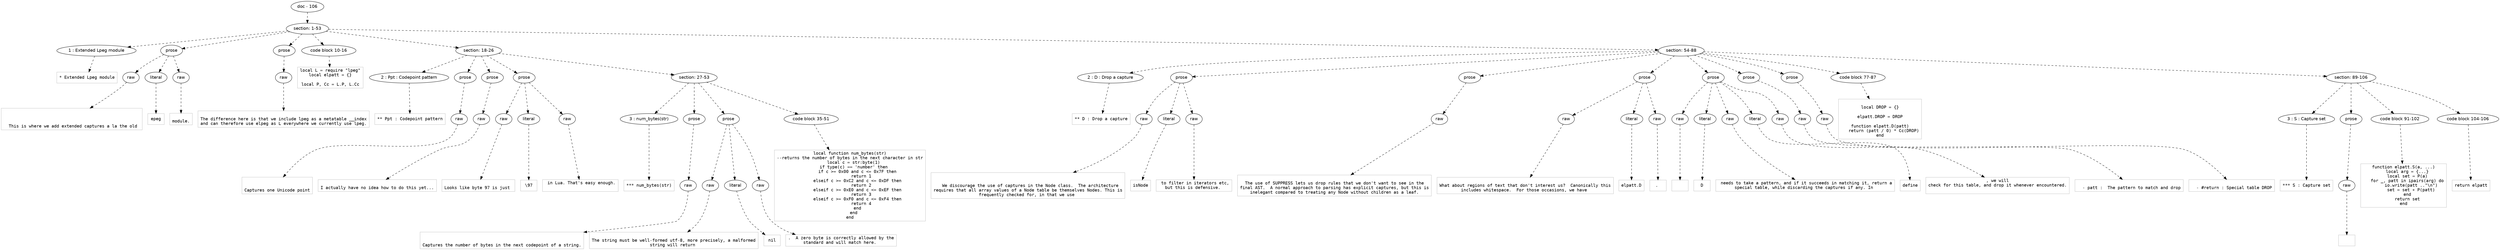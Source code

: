 digraph hierarchy {

node [fontname=Helvetica]
edge [style=dashed]

doc_0 [label="doc - 106"]


doc_0 -> { section_1}
{rank=same; section_1}

section_1 [label="section: 1-53"]


section_1 -> { header_2 prose_3 prose_4 codeblock_5 section_6 section_7}
{rank=same; header_2 prose_3 prose_4 codeblock_5 section_6 section_7}

header_2 [label="1 : Extended Lpeg module"]

prose_3 [label="prose"]

prose_4 [label="prose"]

codeblock_5 [label="code block 10-16"]

section_6 [label="section: 18-26"]

section_7 [label="section: 54-88"]


header_2 -> leaf_8
leaf_8  [color=Gray,shape=rectangle,fontname=Inconsolata,label="* Extended Lpeg module"]
prose_3 -> { raw_9 literal_10 raw_11}
{rank=same; raw_9 literal_10 raw_11}

raw_9 [label="raw"]

literal_10 [label="literal"]

raw_11 [label="raw"]


raw_9 -> leaf_12
leaf_12  [color=Gray,shape=rectangle,fontname=Inconsolata,label="


  This is where we add extended captures a la the old "]
literal_10 -> leaf_13
leaf_13  [color=Gray,shape=rectangle,fontname=Inconsolata,label="epeg"]
raw_11 -> leaf_14
leaf_14  [color=Gray,shape=rectangle,fontname=Inconsolata,label=" 
module.
"]
prose_4 -> { raw_15}
{rank=same; raw_15}

raw_15 [label="raw"]


raw_15 -> leaf_16
leaf_16  [color=Gray,shape=rectangle,fontname=Inconsolata,label="
The difference here is that we include lpeg as a metatable __index
and can therefore use elpeg as L everywhere we currently use lpeg.
"]
codeblock_5 -> leaf_17
leaf_17  [color=Gray,shape=rectangle,fontname=Inconsolata,label="local L = require \"lpeg\"
local elpatt = {}

local P, Cc = L.P, L.Cc
"]
section_6 -> { header_18 prose_19 prose_20 prose_21 section_22}
{rank=same; header_18 prose_19 prose_20 prose_21 section_22}

header_18 [label="2 : Ppt : Codepoint pattern"]

prose_19 [label="prose"]

prose_20 [label="prose"]

prose_21 [label="prose"]

section_22 [label="section: 27-53"]


header_18 -> leaf_23
leaf_23  [color=Gray,shape=rectangle,fontname=Inconsolata,label="** Ppt : Codepoint pattern"]
prose_19 -> { raw_24}
{rank=same; raw_24}

raw_24 [label="raw"]


raw_24 -> leaf_25
leaf_25  [color=Gray,shape=rectangle,fontname=Inconsolata,label="

Captures one Unicode point
"]
prose_20 -> { raw_26}
{rank=same; raw_26}

raw_26 [label="raw"]


raw_26 -> leaf_27
leaf_27  [color=Gray,shape=rectangle,fontname=Inconsolata,label="
I actually have no idea how to do this yet...
"]
prose_21 -> { raw_28 literal_29 raw_30}
{rank=same; raw_28 literal_29 raw_30}

raw_28 [label="raw"]

literal_29 [label="literal"]

raw_30 [label="raw"]


raw_28 -> leaf_31
leaf_31  [color=Gray,shape=rectangle,fontname=Inconsolata,label="
Looks like byte 97 is just "]
literal_29 -> leaf_32
leaf_32  [color=Gray,shape=rectangle,fontname=Inconsolata,label="\\97"]
raw_30 -> leaf_33
leaf_33  [color=Gray,shape=rectangle,fontname=Inconsolata,label=" in Lua. That's easy enough.

"]
section_22 -> { header_34 prose_35 prose_36 codeblock_37}
{rank=same; header_34 prose_35 prose_36 codeblock_37}

header_34 [label="3 : num_bytes(str)"]

prose_35 [label="prose"]

prose_36 [label="prose"]

codeblock_37 [label="code block 35-51"]


header_34 -> leaf_38
leaf_38  [color=Gray,shape=rectangle,fontname=Inconsolata,label="*** num_bytes(str)"]
prose_35 -> { raw_39}
{rank=same; raw_39}

raw_39 [label="raw"]


raw_39 -> leaf_40
leaf_40  [color=Gray,shape=rectangle,fontname=Inconsolata,label="

Captures the number of bytes in the next codepoint of a string.
"]
prose_36 -> { raw_41 literal_42 raw_43}
{rank=same; raw_41 literal_42 raw_43}

raw_41 [label="raw"]

literal_42 [label="literal"]

raw_43 [label="raw"]


raw_41 -> leaf_44
leaf_44  [color=Gray,shape=rectangle,fontname=Inconsolata,label="
The string must be well-formed utf-8, more precisely, a malformed
string will return "]
literal_42 -> leaf_45
leaf_45  [color=Gray,shape=rectangle,fontname=Inconsolata,label="nil"]
raw_43 -> leaf_46
leaf_46  [color=Gray,shape=rectangle,fontname=Inconsolata,label=".  A zero byte is correctly allowed by the
standard and will match here. 
"]
codeblock_37 -> leaf_47
leaf_47  [color=Gray,shape=rectangle,fontname=Inconsolata,label="local function num_bytes(str)
--returns the number of bytes in the next character in str
   local c = str:byte(1)
   if type(c) == 'number' then
      if c >= 0x00 and c <= 0x7F then
         return 1
      elseif c >= 0xC2 and c <= 0xDF then
         return 2
      elseif c >= 0xE0 and c <= 0xEF then
         return 3
      elseif c >= 0xF0 and c <= 0xF4 then
         return 4
      end
   end
end"]
section_7 -> { header_48 prose_49 prose_50 prose_51 prose_52 prose_53 prose_54 codeblock_55 section_56}
{rank=same; header_48 prose_49 prose_50 prose_51 prose_52 prose_53 prose_54 codeblock_55 section_56}

header_48 [label="2 : D : Drop a capture"]

prose_49 [label="prose"]

prose_50 [label="prose"]

prose_51 [label="prose"]

prose_52 [label="prose"]

prose_53 [label="prose"]

prose_54 [label="prose"]

codeblock_55 [label="code block 77-87"]

section_56 [label="section: 89-106"]


header_48 -> leaf_57
leaf_57  [color=Gray,shape=rectangle,fontname=Inconsolata,label="** D : Drop a capture"]
prose_49 -> { raw_58 literal_59 raw_60}
{rank=same; raw_58 literal_59 raw_60}

raw_58 [label="raw"]

literal_59 [label="literal"]

raw_60 [label="raw"]


raw_58 -> leaf_61
leaf_61  [color=Gray,shape=rectangle,fontname=Inconsolata,label="

  We discourage the use of captures in the Node class.  The architecture
requires that all array values of a Node table be themselves Nodes. This is
frequently checked for, in that we use "]
literal_59 -> leaf_62
leaf_62  [color=Gray,shape=rectangle,fontname=Inconsolata,label="isNode"]
raw_60 -> leaf_63
leaf_63  [color=Gray,shape=rectangle,fontname=Inconsolata,label=" to filter in iterators etc,
but this is defensive. 
"]
prose_50 -> { raw_64}
{rank=same; raw_64}

raw_64 [label="raw"]


raw_64 -> leaf_65
leaf_65  [color=Gray,shape=rectangle,fontname=Inconsolata,label="
The use of SUPPRESS lets us drop rules that we don't want to see in the
final AST.  A normal approach to parsing has explicit captures, but this is
inelegant compared to treating any Node without children as a leaf.
"]
prose_51 -> { raw_66 literal_67 raw_68}
{rank=same; raw_66 literal_67 raw_68}

raw_66 [label="raw"]

literal_67 [label="literal"]

raw_68 [label="raw"]


raw_66 -> leaf_69
leaf_69  [color=Gray,shape=rectangle,fontname=Inconsolata,label="
What about regions of text that don't interest us?  Canonically this
includes whitespace.  For those occasions, we have "]
literal_67 -> leaf_70
leaf_70  [color=Gray,shape=rectangle,fontname=Inconsolata,label="elpatt.D"]
raw_68 -> leaf_71
leaf_71  [color=Gray,shape=rectangle,fontname=Inconsolata,label=". 
"]
prose_52 -> { raw_72 literal_73 raw_74 literal_75 raw_76}
{rank=same; raw_72 literal_73 raw_74 literal_75 raw_76}

raw_72 [label="raw"]

literal_73 [label="literal"]

raw_74 [label="raw"]

literal_75 [label="literal"]

raw_76 [label="raw"]


raw_72 -> leaf_77
leaf_77  [color=Gray,shape=rectangle,fontname=Inconsolata,label=""]
literal_73 -> leaf_78
leaf_78  [color=Gray,shape=rectangle,fontname=Inconsolata,label="D"]
raw_74 -> leaf_79
leaf_79  [color=Gray,shape=rectangle,fontname=Inconsolata,label=" needs to take a pattern, and if it succeeds in matching it, return a
special table, while discarding the captures if any. In "]
literal_75 -> leaf_80
leaf_80  [color=Gray,shape=rectangle,fontname=Inconsolata,label="define"]
raw_76 -> leaf_81
leaf_81  [color=Gray,shape=rectangle,fontname=Inconsolata,label=", we will
check for this table, and drop it whenever encountered.

"]
prose_53 -> { raw_82}
{rank=same; raw_82}

raw_82 [label="raw"]


raw_82 -> leaf_83
leaf_83  [color=Gray,shape=rectangle,fontname=Inconsolata,label="
  - patt :  The pattern to match and drop
"]
prose_54 -> { raw_84}
{rank=same; raw_84}

raw_84 [label="raw"]


raw_84 -> leaf_85
leaf_85  [color=Gray,shape=rectangle,fontname=Inconsolata,label="
  - #return : Special table DROP
"]
codeblock_55 -> leaf_86
leaf_86  [color=Gray,shape=rectangle,fontname=Inconsolata,label="
local DROP = {}

elpatt.DROP = DROP

function elpatt.D(patt)
   return (patt / 0) * Cc(DROP)
end
"]
section_56 -> { header_87 prose_88 codeblock_89 codeblock_90}
{rank=same; header_87 prose_88 codeblock_89 codeblock_90}

header_87 [label="3 : S : Capture set"]

prose_88 [label="prose"]

codeblock_89 [label="code block 91-102"]

codeblock_90 [label="code block 104-106"]


header_87 -> leaf_91
leaf_91  [color=Gray,shape=rectangle,fontname=Inconsolata,label="*** S : Capture set"]
prose_88 -> { raw_92}
{rank=same; raw_92}

raw_92 [label="raw"]


raw_92 -> leaf_93
leaf_93  [color=Gray,shape=rectangle,fontname=Inconsolata,label="
"]
codeblock_89 -> leaf_94
leaf_94  [color=Gray,shape=rectangle,fontname=Inconsolata,label="function elpatt.S(a, ...)
   local arg = {...}
   local set = P(a)
   for _, patt in ipairs(arg) do
      io.write(patt ..\"\\n\")
      set = set + P(patt)
   end
   return set
end
"]
codeblock_90 -> leaf_95
leaf_95  [color=Gray,shape=rectangle,fontname=Inconsolata,label="return elpatt"]

}
